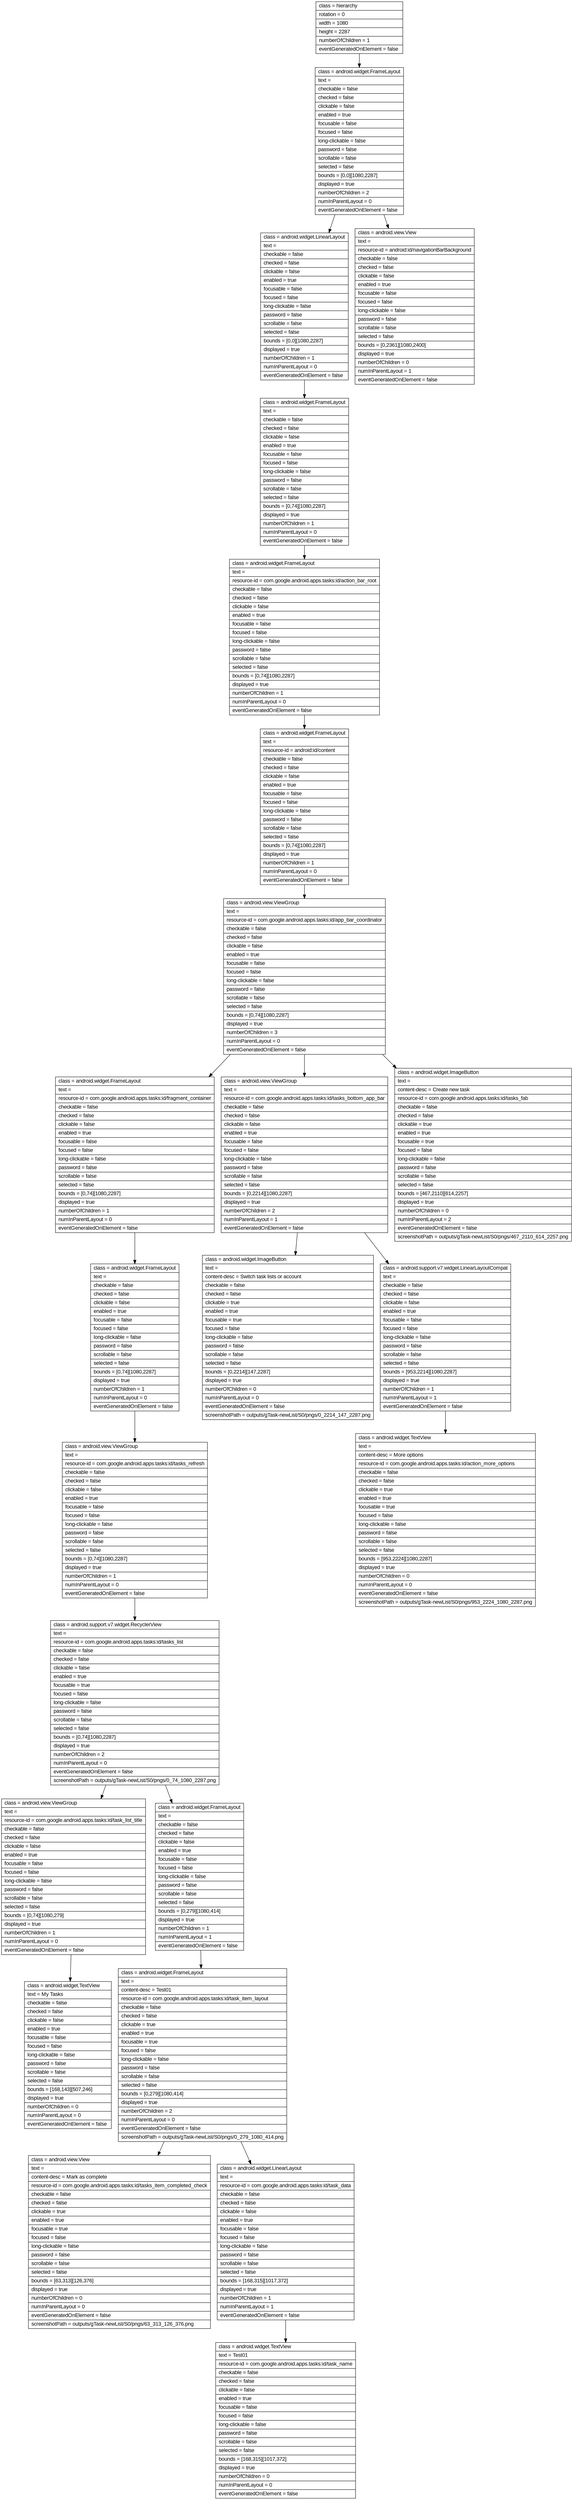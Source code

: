 digraph Layout {

	node [shape=record fontname=Arial];

	0	[label="{class = hierarchy\l|rotation = 0\l|width = 1080\l|height = 2287\l|numberOfChildren = 1\l|eventGeneratedOnElement = false \l}"]
	1	[label="{class = android.widget.FrameLayout\l|text = \l|checkable = false\l|checked = false\l|clickable = false\l|enabled = true\l|focusable = false\l|focused = false\l|long-clickable = false\l|password = false\l|scrollable = false\l|selected = false\l|bounds = [0,0][1080,2287]\l|displayed = true\l|numberOfChildren = 2\l|numInParentLayout = 0\l|eventGeneratedOnElement = false \l}"]
	2	[label="{class = android.widget.LinearLayout\l|text = \l|checkable = false\l|checked = false\l|clickable = false\l|enabled = true\l|focusable = false\l|focused = false\l|long-clickable = false\l|password = false\l|scrollable = false\l|selected = false\l|bounds = [0,0][1080,2287]\l|displayed = true\l|numberOfChildren = 1\l|numInParentLayout = 0\l|eventGeneratedOnElement = false \l}"]
	3	[label="{class = android.view.View\l|text = \l|resource-id = android:id/navigationBarBackground\l|checkable = false\l|checked = false\l|clickable = false\l|enabled = true\l|focusable = false\l|focused = false\l|long-clickable = false\l|password = false\l|scrollable = false\l|selected = false\l|bounds = [0,2361][1080,2400]\l|displayed = true\l|numberOfChildren = 0\l|numInParentLayout = 1\l|eventGeneratedOnElement = false \l}"]
	4	[label="{class = android.widget.FrameLayout\l|text = \l|checkable = false\l|checked = false\l|clickable = false\l|enabled = true\l|focusable = false\l|focused = false\l|long-clickable = false\l|password = false\l|scrollable = false\l|selected = false\l|bounds = [0,74][1080,2287]\l|displayed = true\l|numberOfChildren = 1\l|numInParentLayout = 0\l|eventGeneratedOnElement = false \l}"]
	5	[label="{class = android.widget.FrameLayout\l|text = \l|resource-id = com.google.android.apps.tasks:id/action_bar_root\l|checkable = false\l|checked = false\l|clickable = false\l|enabled = true\l|focusable = false\l|focused = false\l|long-clickable = false\l|password = false\l|scrollable = false\l|selected = false\l|bounds = [0,74][1080,2287]\l|displayed = true\l|numberOfChildren = 1\l|numInParentLayout = 0\l|eventGeneratedOnElement = false \l}"]
	6	[label="{class = android.widget.FrameLayout\l|text = \l|resource-id = android:id/content\l|checkable = false\l|checked = false\l|clickable = false\l|enabled = true\l|focusable = false\l|focused = false\l|long-clickable = false\l|password = false\l|scrollable = false\l|selected = false\l|bounds = [0,74][1080,2287]\l|displayed = true\l|numberOfChildren = 1\l|numInParentLayout = 0\l|eventGeneratedOnElement = false \l}"]
	7	[label="{class = android.view.ViewGroup\l|text = \l|resource-id = com.google.android.apps.tasks:id/app_bar_coordinator\l|checkable = false\l|checked = false\l|clickable = false\l|enabled = true\l|focusable = false\l|focused = false\l|long-clickable = false\l|password = false\l|scrollable = false\l|selected = false\l|bounds = [0,74][1080,2287]\l|displayed = true\l|numberOfChildren = 3\l|numInParentLayout = 0\l|eventGeneratedOnElement = false \l}"]
	8	[label="{class = android.widget.FrameLayout\l|text = \l|resource-id = com.google.android.apps.tasks:id/fragment_container\l|checkable = false\l|checked = false\l|clickable = false\l|enabled = true\l|focusable = false\l|focused = false\l|long-clickable = false\l|password = false\l|scrollable = false\l|selected = false\l|bounds = [0,74][1080,2287]\l|displayed = true\l|numberOfChildren = 1\l|numInParentLayout = 0\l|eventGeneratedOnElement = false \l}"]
	9	[label="{class = android.view.ViewGroup\l|text = \l|resource-id = com.google.android.apps.tasks:id/tasks_bottom_app_bar\l|checkable = false\l|checked = false\l|clickable = false\l|enabled = true\l|focusable = false\l|focused = false\l|long-clickable = false\l|password = false\l|scrollable = false\l|selected = false\l|bounds = [0,2214][1080,2287]\l|displayed = true\l|numberOfChildren = 2\l|numInParentLayout = 1\l|eventGeneratedOnElement = false \l}"]
	10	[label="{class = android.widget.ImageButton\l|text = \l|content-desc = Create new task\l|resource-id = com.google.android.apps.tasks:id/tasks_fab\l|checkable = false\l|checked = false\l|clickable = true\l|enabled = true\l|focusable = true\l|focused = false\l|long-clickable = false\l|password = false\l|scrollable = false\l|selected = false\l|bounds = [467,2110][614,2257]\l|displayed = true\l|numberOfChildren = 0\l|numInParentLayout = 2\l|eventGeneratedOnElement = false \l|screenshotPath = outputs/gTask-newList/S0/pngs/467_2110_614_2257.png\l}"]
	11	[label="{class = android.widget.FrameLayout\l|text = \l|checkable = false\l|checked = false\l|clickable = false\l|enabled = true\l|focusable = false\l|focused = false\l|long-clickable = false\l|password = false\l|scrollable = false\l|selected = false\l|bounds = [0,74][1080,2287]\l|displayed = true\l|numberOfChildren = 1\l|numInParentLayout = 0\l|eventGeneratedOnElement = false \l}"]
	12	[label="{class = android.widget.ImageButton\l|text = \l|content-desc = Switch task lists or account\l|checkable = false\l|checked = false\l|clickable = true\l|enabled = true\l|focusable = true\l|focused = false\l|long-clickable = false\l|password = false\l|scrollable = false\l|selected = false\l|bounds = [0,2214][147,2287]\l|displayed = true\l|numberOfChildren = 0\l|numInParentLayout = 0\l|eventGeneratedOnElement = false \l|screenshotPath = outputs/gTask-newList/S0/pngs/0_2214_147_2287.png\l}"]
	13	[label="{class = android.support.v7.widget.LinearLayoutCompat\l|text = \l|checkable = false\l|checked = false\l|clickable = false\l|enabled = true\l|focusable = false\l|focused = false\l|long-clickable = false\l|password = false\l|scrollable = false\l|selected = false\l|bounds = [953,2214][1080,2287]\l|displayed = true\l|numberOfChildren = 1\l|numInParentLayout = 1\l|eventGeneratedOnElement = false \l}"]
	14	[label="{class = android.view.ViewGroup\l|text = \l|resource-id = com.google.android.apps.tasks:id/tasks_refresh\l|checkable = false\l|checked = false\l|clickable = false\l|enabled = true\l|focusable = false\l|focused = false\l|long-clickable = false\l|password = false\l|scrollable = false\l|selected = false\l|bounds = [0,74][1080,2287]\l|displayed = true\l|numberOfChildren = 1\l|numInParentLayout = 0\l|eventGeneratedOnElement = false \l}"]
	15	[label="{class = android.widget.TextView\l|text = \l|content-desc = More options\l|resource-id = com.google.android.apps.tasks:id/action_more_options\l|checkable = false\l|checked = false\l|clickable = true\l|enabled = true\l|focusable = true\l|focused = false\l|long-clickable = false\l|password = false\l|scrollable = false\l|selected = false\l|bounds = [953,2224][1080,2287]\l|displayed = true\l|numberOfChildren = 0\l|numInParentLayout = 0\l|eventGeneratedOnElement = false \l|screenshotPath = outputs/gTask-newList/S0/pngs/953_2224_1080_2287.png\l}"]
	16	[label="{class = android.support.v7.widget.RecyclerView\l|text = \l|resource-id = com.google.android.apps.tasks:id/tasks_list\l|checkable = false\l|checked = false\l|clickable = false\l|enabled = true\l|focusable = true\l|focused = false\l|long-clickable = false\l|password = false\l|scrollable = false\l|selected = false\l|bounds = [0,74][1080,2287]\l|displayed = true\l|numberOfChildren = 2\l|numInParentLayout = 0\l|eventGeneratedOnElement = false \l|screenshotPath = outputs/gTask-newList/S0/pngs/0_74_1080_2287.png\l}"]
	17	[label="{class = android.view.ViewGroup\l|text = \l|resource-id = com.google.android.apps.tasks:id/task_list_title\l|checkable = false\l|checked = false\l|clickable = false\l|enabled = true\l|focusable = false\l|focused = false\l|long-clickable = false\l|password = false\l|scrollable = false\l|selected = false\l|bounds = [0,74][1080,279]\l|displayed = true\l|numberOfChildren = 1\l|numInParentLayout = 0\l|eventGeneratedOnElement = false \l}"]
	18	[label="{class = android.widget.FrameLayout\l|text = \l|checkable = false\l|checked = false\l|clickable = false\l|enabled = true\l|focusable = false\l|focused = false\l|long-clickable = false\l|password = false\l|scrollable = false\l|selected = false\l|bounds = [0,279][1080,414]\l|displayed = true\l|numberOfChildren = 1\l|numInParentLayout = 1\l|eventGeneratedOnElement = false \l}"]
	19	[label="{class = android.widget.TextView\l|text = My Tasks\l|checkable = false\l|checked = false\l|clickable = false\l|enabled = true\l|focusable = false\l|focused = false\l|long-clickable = false\l|password = false\l|scrollable = false\l|selected = false\l|bounds = [168,143][507,246]\l|displayed = true\l|numberOfChildren = 0\l|numInParentLayout = 0\l|eventGeneratedOnElement = false \l}"]
	20	[label="{class = android.widget.FrameLayout\l|text = \l|content-desc = Test01\l|resource-id = com.google.android.apps.tasks:id/task_item_layout\l|checkable = false\l|checked = false\l|clickable = true\l|enabled = true\l|focusable = true\l|focused = false\l|long-clickable = false\l|password = false\l|scrollable = false\l|selected = false\l|bounds = [0,279][1080,414]\l|displayed = true\l|numberOfChildren = 2\l|numInParentLayout = 0\l|eventGeneratedOnElement = false \l|screenshotPath = outputs/gTask-newList/S0/pngs/0_279_1080_414.png\l}"]
	21	[label="{class = android.view.View\l|text = \l|content-desc = Mark as complete\l|resource-id = com.google.android.apps.tasks:id/tasks_item_completed_check\l|checkable = false\l|checked = false\l|clickable = true\l|enabled = true\l|focusable = true\l|focused = false\l|long-clickable = false\l|password = false\l|scrollable = false\l|selected = false\l|bounds = [63,313][126,376]\l|displayed = true\l|numberOfChildren = 0\l|numInParentLayout = 0\l|eventGeneratedOnElement = false \l|screenshotPath = outputs/gTask-newList/S0/pngs/63_313_126_376.png\l}"]
	22	[label="{class = android.widget.LinearLayout\l|text = \l|resource-id = com.google.android.apps.tasks:id/task_data\l|checkable = false\l|checked = false\l|clickable = false\l|enabled = true\l|focusable = false\l|focused = false\l|long-clickable = false\l|password = false\l|scrollable = false\l|selected = false\l|bounds = [168,315][1017,372]\l|displayed = true\l|numberOfChildren = 1\l|numInParentLayout = 1\l|eventGeneratedOnElement = false \l}"]
	23	[label="{class = android.widget.TextView\l|text = Test01\l|resource-id = com.google.android.apps.tasks:id/task_name\l|checkable = false\l|checked = false\l|clickable = false\l|enabled = true\l|focusable = false\l|focused = false\l|long-clickable = false\l|password = false\l|scrollable = false\l|selected = false\l|bounds = [168,315][1017,372]\l|displayed = true\l|numberOfChildren = 0\l|numInParentLayout = 0\l|eventGeneratedOnElement = false \l}"]


	0 -> 1
	1 -> 2
	1 -> 3
	2 -> 4
	4 -> 5
	5 -> 6
	6 -> 7
	7 -> 8
	7 -> 9
	7 -> 10
	8 -> 11
	9 -> 12
	9 -> 13
	11 -> 14
	13 -> 15
	14 -> 16
	16 -> 17
	16 -> 18
	17 -> 19
	18 -> 20
	20 -> 21
	20 -> 22
	22 -> 23


}